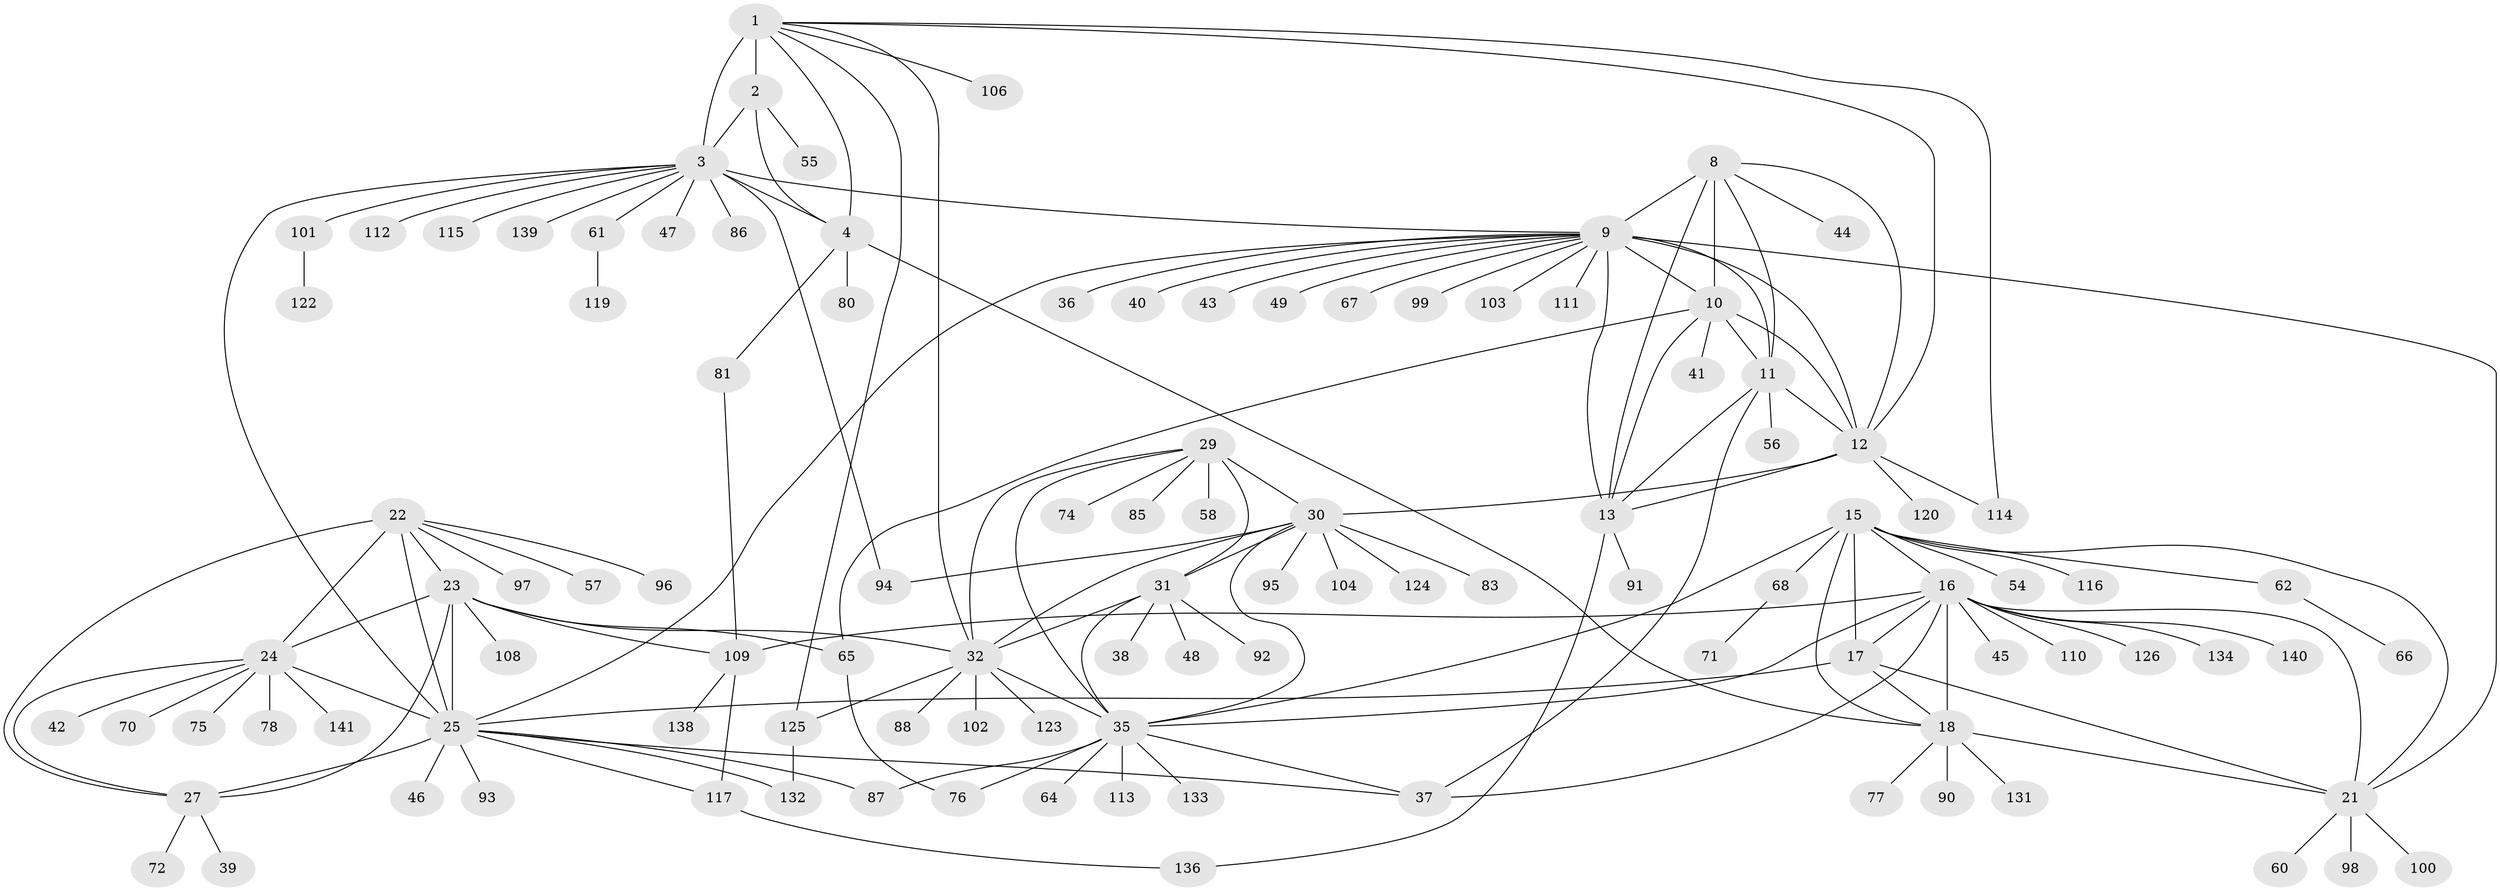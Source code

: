// original degree distribution, {10: 0.05673758865248227, 7: 0.0425531914893617, 12: 0.028368794326241134, 6: 0.02127659574468085, 9: 0.04964539007092199, 8: 0.014184397163120567, 11: 0.014184397163120567, 14: 0.0070921985815602835, 13: 0.014184397163120567, 1: 0.5602836879432624, 4: 0.014184397163120567, 2: 0.12056737588652482, 3: 0.05673758865248227}
// Generated by graph-tools (version 1.1) at 2025/42/03/06/25 10:42:07]
// undirected, 109 vertices, 161 edges
graph export_dot {
graph [start="1"]
  node [color=gray90,style=filled];
  1 [super="+6"];
  2 [super="+7"];
  3 [super="+5"];
  4 [super="+127"];
  8;
  9 [super="+14"];
  10 [super="+59"];
  11 [super="+63"];
  12 [super="+52"];
  13 [super="+84"];
  15 [super="+107"];
  16 [super="+19"];
  17;
  18 [super="+20"];
  21 [super="+50"];
  22 [super="+82"];
  23;
  24 [super="+26"];
  25 [super="+28"];
  27;
  29 [super="+51"];
  30 [super="+33"];
  31 [super="+34"];
  32 [super="+73"];
  35 [super="+130"];
  36;
  37 [super="+53"];
  38;
  39;
  40;
  41;
  42;
  43;
  44;
  45;
  46;
  47 [super="+129"];
  48;
  49;
  54;
  55;
  56;
  57 [super="+69"];
  58;
  60;
  61 [super="+128"];
  62;
  64;
  65 [super="+89"];
  66;
  67;
  68;
  70 [super="+121"];
  71 [super="+79"];
  72;
  74;
  75;
  76;
  77;
  78;
  80;
  81;
  83;
  85;
  86;
  87;
  88;
  90;
  91;
  92;
  93 [super="+105"];
  94 [super="+135"];
  95;
  96;
  97;
  98;
  99;
  100;
  101 [super="+118"];
  102;
  103;
  104;
  106;
  108;
  109 [super="+137"];
  110;
  111;
  112;
  113;
  114;
  115;
  116;
  117;
  119;
  120;
  122;
  123;
  124;
  125;
  126;
  131;
  132;
  133;
  134;
  136;
  138;
  139;
  140;
  141;
  1 -- 2 [weight=4];
  1 -- 3 [weight=4];
  1 -- 4 [weight=2];
  1 -- 32;
  1 -- 114;
  1 -- 125;
  1 -- 106;
  1 -- 12;
  2 -- 3 [weight=4];
  2 -- 4 [weight=2];
  2 -- 55;
  3 -- 4 [weight=2];
  3 -- 47;
  3 -- 86;
  3 -- 94;
  3 -- 101;
  3 -- 112;
  3 -- 139;
  3 -- 115;
  3 -- 61;
  3 -- 25;
  3 -- 9;
  4 -- 18;
  4 -- 80;
  4 -- 81;
  8 -- 9 [weight=2];
  8 -- 10;
  8 -- 11;
  8 -- 12;
  8 -- 13;
  8 -- 44;
  9 -- 10 [weight=2];
  9 -- 11 [weight=2];
  9 -- 12 [weight=2];
  9 -- 13 [weight=2];
  9 -- 21;
  9 -- 25;
  9 -- 36;
  9 -- 40;
  9 -- 43;
  9 -- 111;
  9 -- 99;
  9 -- 67;
  9 -- 103;
  9 -- 49;
  10 -- 11;
  10 -- 12;
  10 -- 13;
  10 -- 41;
  10 -- 65;
  11 -- 12;
  11 -- 13;
  11 -- 56;
  11 -- 37;
  12 -- 13;
  12 -- 30;
  12 -- 114;
  12 -- 120;
  13 -- 91;
  13 -- 136;
  15 -- 16 [weight=2];
  15 -- 17;
  15 -- 18 [weight=2];
  15 -- 21;
  15 -- 54;
  15 -- 62;
  15 -- 68;
  15 -- 116;
  15 -- 35;
  16 -- 17 [weight=2];
  16 -- 18 [weight=4];
  16 -- 21 [weight=2];
  16 -- 35;
  16 -- 37;
  16 -- 134;
  16 -- 140;
  16 -- 45;
  16 -- 110;
  16 -- 109;
  16 -- 126;
  17 -- 18 [weight=2];
  17 -- 21;
  17 -- 25;
  18 -- 21 [weight=2];
  18 -- 90;
  18 -- 131;
  18 -- 77;
  21 -- 60;
  21 -- 98;
  21 -- 100;
  22 -- 23;
  22 -- 24 [weight=2];
  22 -- 25 [weight=2];
  22 -- 27;
  22 -- 57;
  22 -- 96;
  22 -- 97;
  23 -- 24 [weight=2];
  23 -- 25 [weight=2];
  23 -- 27;
  23 -- 32;
  23 -- 108;
  23 -- 109;
  23 -- 65;
  24 -- 25 [weight=4];
  24 -- 27 [weight=2];
  24 -- 42;
  24 -- 70;
  24 -- 78;
  24 -- 141;
  24 -- 75;
  25 -- 27 [weight=2];
  25 -- 93;
  25 -- 117;
  25 -- 132;
  25 -- 87;
  25 -- 46;
  25 -- 37;
  27 -- 39;
  27 -- 72;
  29 -- 30 [weight=2];
  29 -- 31 [weight=2];
  29 -- 32;
  29 -- 35;
  29 -- 58;
  29 -- 74;
  29 -- 85;
  30 -- 31 [weight=4];
  30 -- 32 [weight=2];
  30 -- 35 [weight=2];
  30 -- 95;
  30 -- 104;
  30 -- 83;
  30 -- 94;
  30 -- 124;
  31 -- 32 [weight=2];
  31 -- 35 [weight=2];
  31 -- 38;
  31 -- 48;
  31 -- 92;
  32 -- 35;
  32 -- 88;
  32 -- 102;
  32 -- 123;
  32 -- 125;
  35 -- 37;
  35 -- 64;
  35 -- 76;
  35 -- 87;
  35 -- 113;
  35 -- 133;
  61 -- 119;
  62 -- 66;
  65 -- 76;
  68 -- 71;
  81 -- 109;
  101 -- 122;
  109 -- 117;
  109 -- 138;
  117 -- 136;
  125 -- 132;
}
